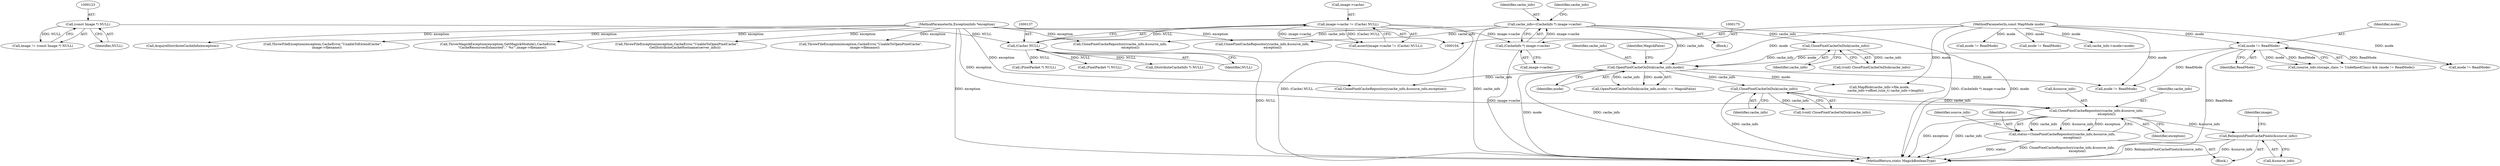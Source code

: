digraph "0_ImageMagick_4e81ce8b07219c69a9aeccb0f7f7b927ca6db74c_0@pointer" {
"1001037" [label="(Call,ClonePixelCacheRepository(cache_info,&source_info,\n                    exception))"];
"1000988" [label="(Call,ClosePixelCacheOnDisk(cache_info))"];
"1000830" [label="(Call,OpenPixelCacheOnDisk(cache_info,mode))"];
"1000172" [label="(Call,cache_info=(CacheInfo *) image->cache)"];
"1000174" [label="(Call,(CacheInfo *) image->cache)"];
"1000132" [label="(Call,image->cache != (Cache) NULL)"];
"1000136" [label="(Call,(Cache) NULL)"];
"1000122" [label="(Call,(const Image *) NULL)"];
"1000820" [label="(Call,ClosePixelCacheOnDisk(cache_info))"];
"1000814" [label="(Call,mode != ReadMode)"];
"1000106" [label="(MethodParameterIn,const MapMode mode)"];
"1000107" [label="(MethodParameterIn,ExceptionInfo *exception)"];
"1001035" [label="(Call,status=ClonePixelCacheRepository(cache_info,&source_info,\n                    exception))"];
"1001042" [label="(Call,RelinquishPixelCachePixels(&source_info))"];
"1001123" [label="(Call,ClonePixelCacheRepository(cache_info,&source_info,exception))"];
"1000138" [label="(Identifier,NULL)"];
"1000510" [label="(Call,mode != ReadMode)"];
"1001044" [label="(Identifier,source_info)"];
"1000832" [label="(Identifier,mode)"];
"1000516" [label="(Call,ClonePixelCacheRepository(cache_info,&source_info,\n                    exception))"];
"1001038" [label="(Identifier,cache_info)"];
"1000649" [label="(Call,ThrowFileException(exception,CacheError,\"UnableToOpenPixelCache\",\n                GetDistributeCacheHostname(server_info)))"];
"1000108" [label="(Block,)"];
"1000829" [label="(Call,OpenPixelCacheOnDisk(cache_info,mode) == MagickFalse)"];
"1000173" [label="(Identifier,cache_info)"];
"1001048" [label="(Identifier,image)"];
"1000136" [label="(Call,(Cache) NULL)"];
"1000820" [label="(Call,ClosePixelCacheOnDisk(cache_info))"];
"1000712" [label="(Call,mode != ReadMode)"];
"1000176" [label="(Call,image->cache)"];
"1000818" [label="(Call,(void) ClosePixelCacheOnDisk(cache_info))"];
"1000840" [label="(Call,ThrowFileException(exception,CacheError,\"UnableToOpenPixelCache\",\n        image->filename))"];
"1000630" [label="(Call,AcquireDistributeCacheInfo(exception))"];
"1000124" [label="(Identifier,NULL)"];
"1000232" [label="(Call,cache_info->mode=mode)"];
"1000174" [label="(Call,(CacheInfo *) image->cache)"];
"1001117" [label="(Call,mode != ReadMode)"];
"1001191" [label="(MethodReturn,static MagickBooleanType)"];
"1000106" [label="(MethodParameterIn,const MapMode mode)"];
"1000989" [label="(Identifier,cache_info)"];
"1000131" [label="(Call,assert(image->cache != (Cache) NULL))"];
"1000133" [label="(Call,image->cache)"];
"1000107" [label="(MethodParameterIn,ExceptionInfo *exception)"];
"1000986" [label="(Call,(void) ClosePixelCacheOnDisk(cache_info))"];
"1000831" [label="(Identifier,cache_info)"];
"1000718" [label="(Call,ClonePixelCacheRepository(cache_info,&source_info,\n                    exception))"];
"1000122" [label="(Call,(const Image *) NULL)"];
"1001042" [label="(Call,RelinquishPixelCachePixels(&source_info))"];
"1001037" [label="(Call,ClonePixelCacheRepository(cache_info,&source_info,\n                    exception))"];
"1001036" [label="(Identifier,status)"];
"1000814" [label="(Call,mode != ReadMode)"];
"1000968" [label="(Call,(PixelPacket *) NULL)"];
"1001031" [label="(Call,mode != ReadMode)"];
"1000132" [label="(Call,image->cache != (Cache) NULL)"];
"1001041" [label="(Identifier,exception)"];
"1000120" [label="(Call,image != (const Image *) NULL)"];
"1001035" [label="(Call,status=ClonePixelCacheRepository(cache_info,&source_info,\n                    exception))"];
"1000821" [label="(Identifier,cache_info)"];
"1000867" [label="(Call,ThrowFileException(exception,CacheError,\"UnableToExtendCache\",\n        image->filename))"];
"1000988" [label="(Call,ClosePixelCacheOnDisk(cache_info))"];
"1000796" [label="(Call,ThrowMagickException(exception,GetMagickModule(),CacheError,\n        \"CacheResourcesExhausted\",\"`%s'\",image->filename))"];
"1000808" [label="(Call,(source_info.storage_class != UndefinedClass) && (mode != ReadMode))"];
"1000830" [label="(Call,OpenPixelCacheOnDisk(cache_info,mode))"];
"1000455" [label="(Call,(PixelPacket *) NULL)"];
"1000815" [label="(Identifier,mode)"];
"1000816" [label="(Identifier,ReadMode)"];
"1000182" [label="(Identifier,cache_info)"];
"1000950" [label="(Call,MapBlob(cache_info->file,mode,\n            cache_info->offset,(size_t) cache_info->length))"];
"1000833" [label="(Identifier,MagickFalse)"];
"1001034" [label="(Block,)"];
"1000635" [label="(Call,(DistributeCacheInfo *) NULL)"];
"1000172" [label="(Call,cache_info=(CacheInfo *) image->cache)"];
"1001043" [label="(Call,&source_info)"];
"1001039" [label="(Call,&source_info)"];
"1001037" -> "1001035"  [label="AST: "];
"1001037" -> "1001041"  [label="CFG: "];
"1001038" -> "1001037"  [label="AST: "];
"1001039" -> "1001037"  [label="AST: "];
"1001041" -> "1001037"  [label="AST: "];
"1001035" -> "1001037"  [label="CFG: "];
"1001037" -> "1001191"  [label="DDG: exception"];
"1001037" -> "1001191"  [label="DDG: cache_info"];
"1001037" -> "1001035"  [label="DDG: cache_info"];
"1001037" -> "1001035"  [label="DDG: &source_info"];
"1001037" -> "1001035"  [label="DDG: exception"];
"1000988" -> "1001037"  [label="DDG: cache_info"];
"1000107" -> "1001037"  [label="DDG: exception"];
"1001037" -> "1001042"  [label="DDG: &source_info"];
"1000988" -> "1000986"  [label="AST: "];
"1000988" -> "1000989"  [label="CFG: "];
"1000989" -> "1000988"  [label="AST: "];
"1000986" -> "1000988"  [label="CFG: "];
"1000988" -> "1001191"  [label="DDG: cache_info"];
"1000988" -> "1000986"  [label="DDG: cache_info"];
"1000830" -> "1000988"  [label="DDG: cache_info"];
"1000830" -> "1000829"  [label="AST: "];
"1000830" -> "1000832"  [label="CFG: "];
"1000831" -> "1000830"  [label="AST: "];
"1000832" -> "1000830"  [label="AST: "];
"1000833" -> "1000830"  [label="CFG: "];
"1000830" -> "1001191"  [label="DDG: mode"];
"1000830" -> "1001191"  [label="DDG: cache_info"];
"1000830" -> "1000829"  [label="DDG: cache_info"];
"1000830" -> "1000829"  [label="DDG: mode"];
"1000172" -> "1000830"  [label="DDG: cache_info"];
"1000820" -> "1000830"  [label="DDG: cache_info"];
"1000814" -> "1000830"  [label="DDG: mode"];
"1000106" -> "1000830"  [label="DDG: mode"];
"1000830" -> "1000950"  [label="DDG: mode"];
"1000830" -> "1001117"  [label="DDG: mode"];
"1000830" -> "1001123"  [label="DDG: cache_info"];
"1000172" -> "1000108"  [label="AST: "];
"1000172" -> "1000174"  [label="CFG: "];
"1000173" -> "1000172"  [label="AST: "];
"1000174" -> "1000172"  [label="AST: "];
"1000182" -> "1000172"  [label="CFG: "];
"1000172" -> "1001191"  [label="DDG: cache_info"];
"1000172" -> "1001191"  [label="DDG: (CacheInfo *) image->cache"];
"1000174" -> "1000172"  [label="DDG: image->cache"];
"1000172" -> "1000516"  [label="DDG: cache_info"];
"1000172" -> "1000718"  [label="DDG: cache_info"];
"1000172" -> "1000820"  [label="DDG: cache_info"];
"1000174" -> "1000176"  [label="CFG: "];
"1000175" -> "1000174"  [label="AST: "];
"1000176" -> "1000174"  [label="AST: "];
"1000174" -> "1001191"  [label="DDG: image->cache"];
"1000132" -> "1000174"  [label="DDG: image->cache"];
"1000132" -> "1000131"  [label="AST: "];
"1000132" -> "1000136"  [label="CFG: "];
"1000133" -> "1000132"  [label="AST: "];
"1000136" -> "1000132"  [label="AST: "];
"1000131" -> "1000132"  [label="CFG: "];
"1000132" -> "1001191"  [label="DDG: (Cache) NULL"];
"1000132" -> "1000131"  [label="DDG: image->cache"];
"1000132" -> "1000131"  [label="DDG: (Cache) NULL"];
"1000136" -> "1000132"  [label="DDG: NULL"];
"1000136" -> "1000138"  [label="CFG: "];
"1000137" -> "1000136"  [label="AST: "];
"1000138" -> "1000136"  [label="AST: "];
"1000136" -> "1001191"  [label="DDG: NULL"];
"1000122" -> "1000136"  [label="DDG: NULL"];
"1000136" -> "1000455"  [label="DDG: NULL"];
"1000136" -> "1000635"  [label="DDG: NULL"];
"1000136" -> "1000968"  [label="DDG: NULL"];
"1000122" -> "1000120"  [label="AST: "];
"1000122" -> "1000124"  [label="CFG: "];
"1000123" -> "1000122"  [label="AST: "];
"1000124" -> "1000122"  [label="AST: "];
"1000120" -> "1000122"  [label="CFG: "];
"1000122" -> "1000120"  [label="DDG: NULL"];
"1000820" -> "1000818"  [label="AST: "];
"1000820" -> "1000821"  [label="CFG: "];
"1000821" -> "1000820"  [label="AST: "];
"1000818" -> "1000820"  [label="CFG: "];
"1000820" -> "1000818"  [label="DDG: cache_info"];
"1000814" -> "1000808"  [label="AST: "];
"1000814" -> "1000816"  [label="CFG: "];
"1000815" -> "1000814"  [label="AST: "];
"1000816" -> "1000814"  [label="AST: "];
"1000808" -> "1000814"  [label="CFG: "];
"1000814" -> "1001191"  [label="DDG: ReadMode"];
"1000814" -> "1000808"  [label="DDG: mode"];
"1000814" -> "1000808"  [label="DDG: ReadMode"];
"1000106" -> "1000814"  [label="DDG: mode"];
"1000814" -> "1001031"  [label="DDG: ReadMode"];
"1000814" -> "1001117"  [label="DDG: ReadMode"];
"1000106" -> "1000104"  [label="AST: "];
"1000106" -> "1001191"  [label="DDG: mode"];
"1000106" -> "1000232"  [label="DDG: mode"];
"1000106" -> "1000510"  [label="DDG: mode"];
"1000106" -> "1000712"  [label="DDG: mode"];
"1000106" -> "1000950"  [label="DDG: mode"];
"1000106" -> "1001031"  [label="DDG: mode"];
"1000106" -> "1001117"  [label="DDG: mode"];
"1000107" -> "1000104"  [label="AST: "];
"1000107" -> "1001191"  [label="DDG: exception"];
"1000107" -> "1000516"  [label="DDG: exception"];
"1000107" -> "1000630"  [label="DDG: exception"];
"1000107" -> "1000649"  [label="DDG: exception"];
"1000107" -> "1000718"  [label="DDG: exception"];
"1000107" -> "1000796"  [label="DDG: exception"];
"1000107" -> "1000840"  [label="DDG: exception"];
"1000107" -> "1000867"  [label="DDG: exception"];
"1000107" -> "1001123"  [label="DDG: exception"];
"1001035" -> "1001034"  [label="AST: "];
"1001036" -> "1001035"  [label="AST: "];
"1001044" -> "1001035"  [label="CFG: "];
"1001035" -> "1001191"  [label="DDG: status"];
"1001035" -> "1001191"  [label="DDG: ClonePixelCacheRepository(cache_info,&source_info,\n                    exception)"];
"1001042" -> "1001034"  [label="AST: "];
"1001042" -> "1001043"  [label="CFG: "];
"1001043" -> "1001042"  [label="AST: "];
"1001048" -> "1001042"  [label="CFG: "];
"1001042" -> "1001191"  [label="DDG: RelinquishPixelCachePixels(&source_info)"];
"1001042" -> "1001191"  [label="DDG: &source_info"];
}
